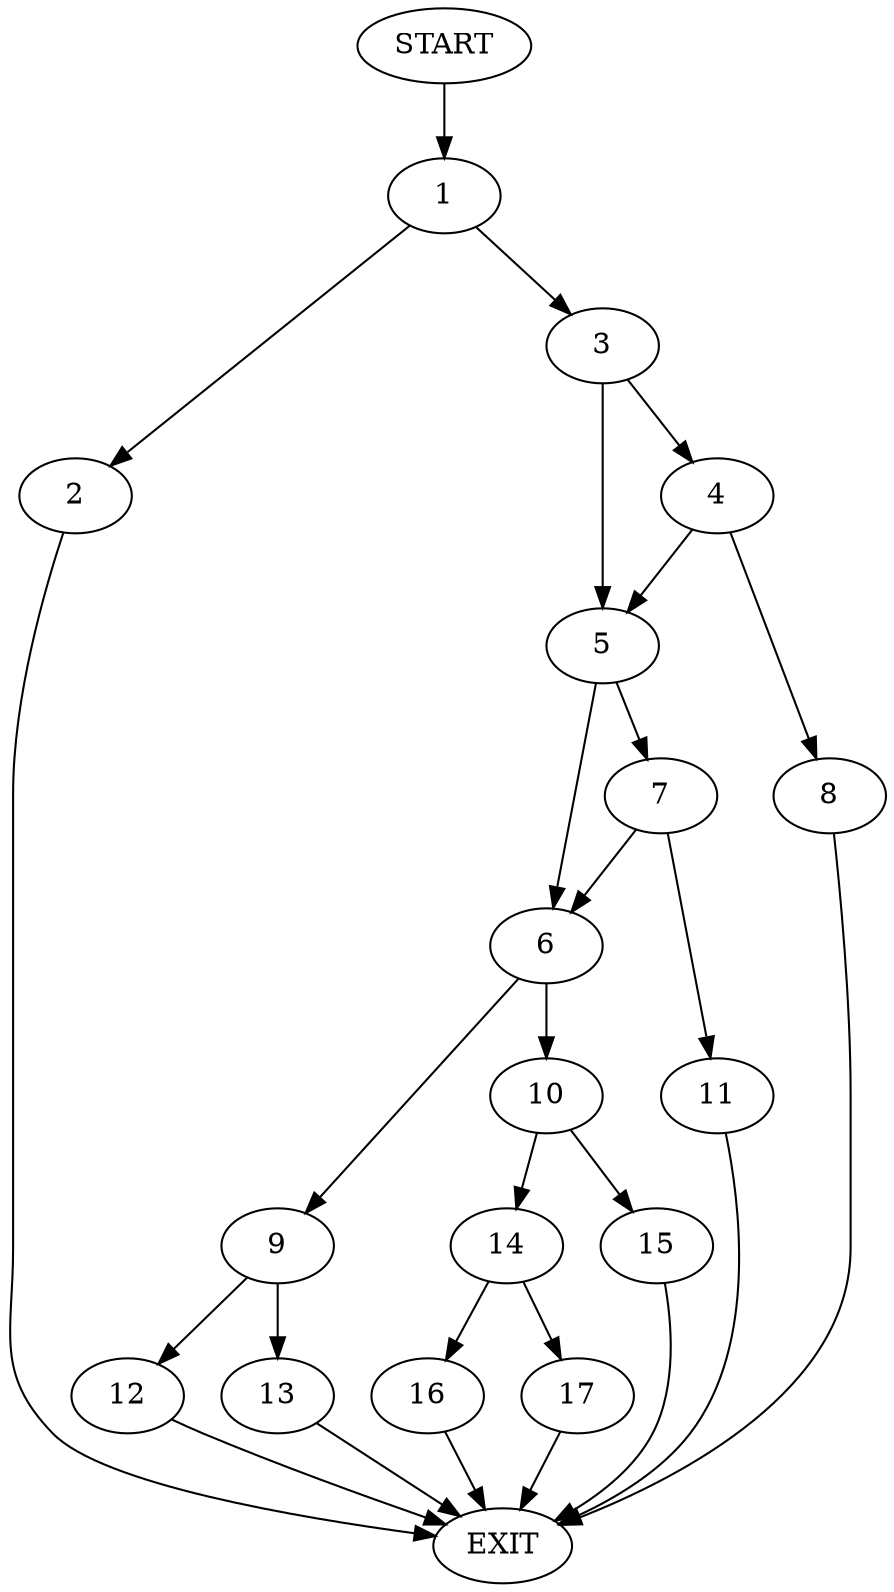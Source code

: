 digraph {
0 [label="START"]
18 [label="EXIT"]
0 -> 1
1 -> 2
1 -> 3
3 -> 4
3 -> 5
2 -> 18
5 -> 6
5 -> 7
4 -> 8
4 -> 5
8 -> 18
6 -> 9
6 -> 10
7 -> 11
7 -> 6
11 -> 18
9 -> 12
9 -> 13
10 -> 14
10 -> 15
13 -> 18
12 -> 18
14 -> 16
14 -> 17
15 -> 18
17 -> 18
16 -> 18
}
